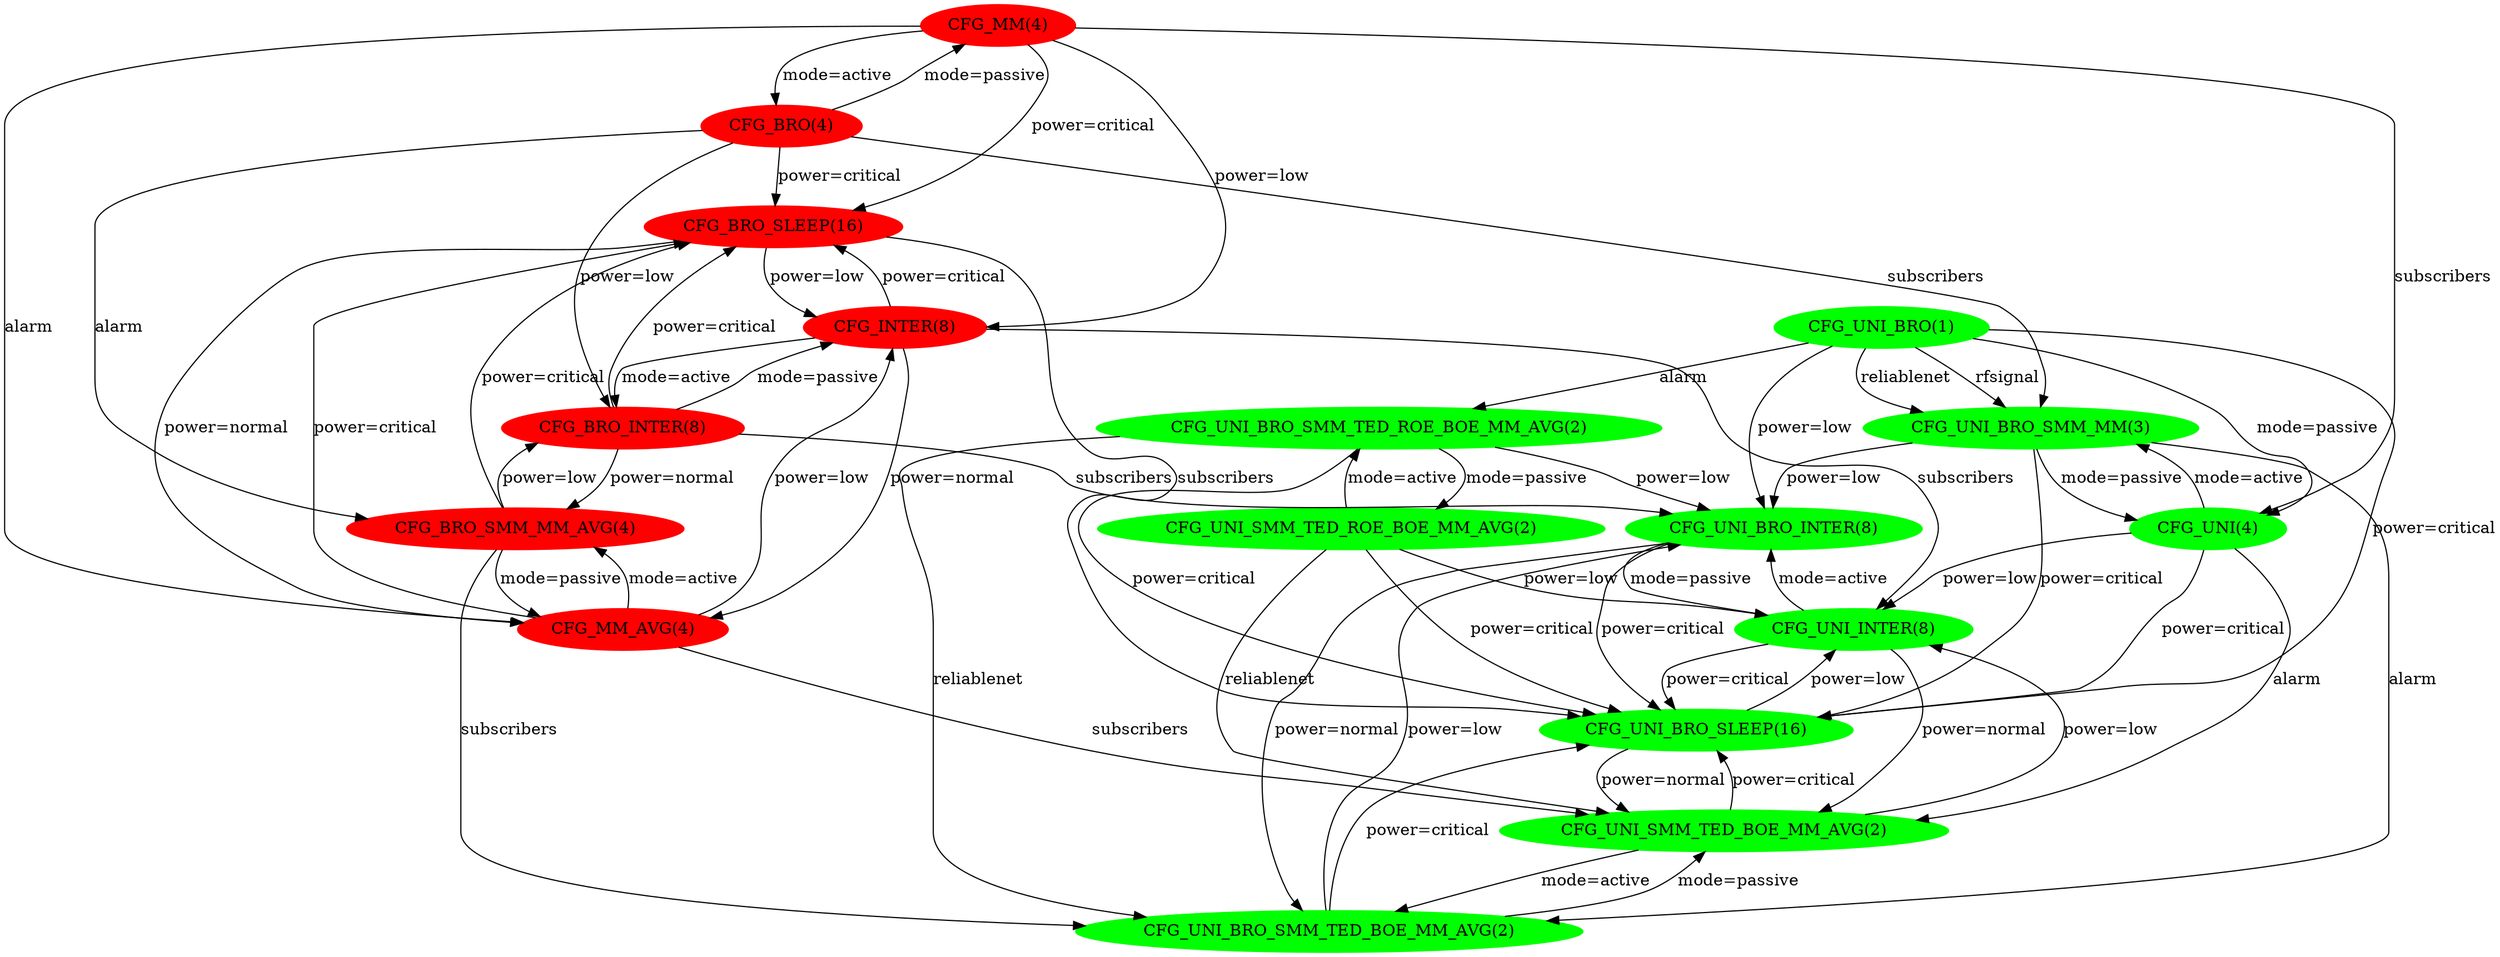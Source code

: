 digraph adaptation_sm {
node [color=grey, style=filled];
CFG_UNI_BRO_SMM_MM[ label = "CFG_UNI_BRO_SMM_MM(3)", color=green ];
CFG_INTER[ label = "CFG_INTER(8)", color=red ];
CFG_BRO[ label = "CFG_BRO(4)", color=red ];
CFG_UNI_BRO_INTER[ label = "CFG_UNI_BRO_INTER(8)", color=green ];
CFG_BRO_SLEEP[ label = "CFG_BRO_SLEEP(16)", color=red ];
CFG_UNI_BRO[ label = "CFG_UNI_BRO(1)", color=green ];
CFG_UNI_BRO_SMM_TED_ROE_BOE_MM_AVG[ label = "CFG_UNI_BRO_SMM_TED_ROE_BOE_MM_AVG(2)", color=green ];
CFG_MM[ label = "CFG_MM(4)", color=red ];
CFG_UNI_SMM_TED_ROE_BOE_MM_AVG[ label = "CFG_UNI_SMM_TED_ROE_BOE_MM_AVG(2)", color=green ];
CFG_UNI_SMM_TED_BOE_MM_AVG[ label = "CFG_UNI_SMM_TED_BOE_MM_AVG(2)", color=green ];
CFG_UNI_INTER[ label = "CFG_UNI_INTER(8)", color=green ];
CFG_BRO_SMM_MM_AVG[ label = "CFG_BRO_SMM_MM_AVG(4)", color=red ];
CFG_UNI_BRO_SLEEP[ label = "CFG_UNI_BRO_SLEEP(16)", color=green ];
CFG_UNI_BRO_SMM_TED_BOE_MM_AVG[ label = "CFG_UNI_BRO_SMM_TED_BOE_MM_AVG(2)", color=green ];
CFG_MM_AVG[ label = "CFG_MM_AVG(4)", color=red ];
CFG_BRO_INTER[ label = "CFG_BRO_INTER(8)", color=red ];
CFG_UNI[ label = "CFG_UNI(4)", color=green ];
CFG_UNI_BRO_SMM_MM -> CFG_UNI_BRO_INTER[ label = "power=low" ];
CFG_UNI_BRO_SMM_MM -> CFG_UNI_BRO_SLEEP[ label = "power=critical" ];
CFG_UNI_BRO_SMM_MM -> CFG_UNI_BRO_SMM_TED_BOE_MM_AVG[ label = "alarm" ];
CFG_UNI_BRO_SMM_MM -> CFG_UNI[ label = "mode=passive" ];
CFG_INTER -> CFG_BRO_SLEEP[ label = "power=critical" ];
CFG_INTER -> CFG_UNI_INTER[ label = "subscribers" ];
CFG_INTER -> CFG_MM_AVG[ label = "power=normal" ];
CFG_INTER -> CFG_BRO_INTER[ label = "mode=active" ];
CFG_BRO -> CFG_UNI_BRO_SMM_MM[ label = "subscribers" ];
CFG_BRO -> CFG_BRO_SLEEP[ label = "power=critical" ];
CFG_BRO -> CFG_MM[ label = "mode=passive" ];
CFG_BRO -> CFG_BRO_SMM_MM_AVG[ label = "alarm" ];
CFG_BRO -> CFG_BRO_INTER[ label = "power=low" ];
CFG_UNI_BRO_INTER -> CFG_UNI_INTER[ label = "mode=passive" ];
CFG_UNI_BRO_INTER -> CFG_UNI_BRO_SLEEP[ label = "power=critical" ];
CFG_UNI_BRO_INTER -> CFG_UNI_BRO_SMM_TED_BOE_MM_AVG[ label = "power=normal" ];
CFG_BRO_SLEEP -> CFG_INTER[ label = "power=low" ];
CFG_BRO_SLEEP -> CFG_UNI_BRO_SLEEP[ label = "subscribers" ];
CFG_BRO_SLEEP -> CFG_MM_AVG[ label = "power=normal" ];
CFG_UNI_BRO -> CFG_UNI_BRO_SMM_MM[ label = "reliablenet" ];
CFG_UNI_BRO -> CFG_UNI_BRO_SMM_MM[ label = "rfsignal" ];
CFG_UNI_BRO -> CFG_UNI_BRO_INTER[ label = "power=low" ];
CFG_UNI_BRO -> CFG_UNI_BRO_SMM_TED_ROE_BOE_MM_AVG[ label = "alarm" ];
CFG_UNI_BRO -> CFG_UNI_BRO_SLEEP[ label = "power=critical" ];
CFG_UNI_BRO -> CFG_UNI[ label = "mode=passive" ];
CFG_UNI_BRO_SMM_TED_ROE_BOE_MM_AVG -> CFG_UNI_BRO_INTER[ label = "power=low" ];
CFG_UNI_BRO_SMM_TED_ROE_BOE_MM_AVG -> CFG_UNI_SMM_TED_ROE_BOE_MM_AVG[ label = "mode=passive" ];
CFG_UNI_BRO_SMM_TED_ROE_BOE_MM_AVG -> CFG_UNI_BRO_SLEEP[ label = "power=critical" ];
CFG_UNI_BRO_SMM_TED_ROE_BOE_MM_AVG -> CFG_UNI_BRO_SMM_TED_BOE_MM_AVG[ label = "reliablenet" ];
CFG_MM -> CFG_INTER[ label = "power=low" ];
CFG_MM -> CFG_BRO[ label = "mode=active" ];
CFG_MM -> CFG_BRO_SLEEP[ label = "power=critical" ];
CFG_MM -> CFG_MM_AVG[ label = "alarm" ];
CFG_MM -> CFG_UNI[ label = "subscribers" ];
CFG_UNI_SMM_TED_ROE_BOE_MM_AVG -> CFG_UNI_BRO_SMM_TED_ROE_BOE_MM_AVG[ label = "mode=active" ];
CFG_UNI_SMM_TED_ROE_BOE_MM_AVG -> CFG_UNI_SMM_TED_BOE_MM_AVG[ label = "reliablenet" ];
CFG_UNI_SMM_TED_ROE_BOE_MM_AVG -> CFG_UNI_INTER[ label = "power=low" ];
CFG_UNI_SMM_TED_ROE_BOE_MM_AVG -> CFG_UNI_BRO_SLEEP[ label = "power=critical" ];
CFG_UNI_SMM_TED_BOE_MM_AVG -> CFG_UNI_INTER[ label = "power=low" ];
CFG_UNI_SMM_TED_BOE_MM_AVG -> CFG_UNI_BRO_SLEEP[ label = "power=critical" ];
CFG_UNI_SMM_TED_BOE_MM_AVG -> CFG_UNI_BRO_SMM_TED_BOE_MM_AVG[ label = "mode=active" ];
CFG_UNI_INTER -> CFG_UNI_BRO_INTER[ label = "mode=active" ];
CFG_UNI_INTER -> CFG_UNI_SMM_TED_BOE_MM_AVG[ label = "power=normal" ];
CFG_UNI_INTER -> CFG_UNI_BRO_SLEEP[ label = "power=critical" ];
CFG_BRO_SMM_MM_AVG -> CFG_BRO_SLEEP[ label = "power=critical" ];
CFG_BRO_SMM_MM_AVG -> CFG_UNI_BRO_SMM_TED_BOE_MM_AVG[ label = "subscribers" ];
CFG_BRO_SMM_MM_AVG -> CFG_MM_AVG[ label = "mode=passive" ];
CFG_BRO_SMM_MM_AVG -> CFG_BRO_INTER[ label = "power=low" ];
CFG_UNI_BRO_SLEEP -> CFG_UNI_SMM_TED_BOE_MM_AVG[ label = "power=normal" ];
CFG_UNI_BRO_SLEEP -> CFG_UNI_INTER[ label = "power=low" ];
CFG_UNI_BRO_SMM_TED_BOE_MM_AVG -> CFG_UNI_BRO_INTER[ label = "power=low" ];
CFG_UNI_BRO_SMM_TED_BOE_MM_AVG -> CFG_UNI_SMM_TED_BOE_MM_AVG[ label = "mode=passive" ];
CFG_UNI_BRO_SMM_TED_BOE_MM_AVG -> CFG_UNI_BRO_SLEEP[ label = "power=critical" ];
CFG_MM_AVG -> CFG_INTER[ label = "power=low" ];
CFG_MM_AVG -> CFG_BRO_SLEEP[ label = "power=critical" ];
CFG_MM_AVG -> CFG_UNI_SMM_TED_BOE_MM_AVG[ label = "subscribers" ];
CFG_MM_AVG -> CFG_BRO_SMM_MM_AVG[ label = "mode=active" ];
CFG_BRO_INTER -> CFG_INTER[ label = "mode=passive" ];
CFG_BRO_INTER -> CFG_UNI_BRO_INTER[ label = "subscribers" ];
CFG_BRO_INTER -> CFG_BRO_SLEEP[ label = "power=critical" ];
CFG_BRO_INTER -> CFG_BRO_SMM_MM_AVG[ label = "power=normal" ];
CFG_UNI -> CFG_UNI_BRO_SMM_MM[ label = "mode=active" ];
CFG_UNI -> CFG_UNI_SMM_TED_BOE_MM_AVG[ label = "alarm" ];
CFG_UNI -> CFG_UNI_INTER[ label = "power=low" ];
CFG_UNI -> CFG_UNI_BRO_SLEEP[ label = "power=critical" ];
}
